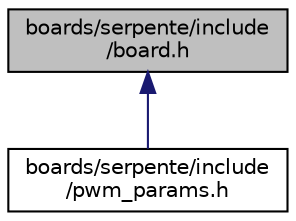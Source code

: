 digraph "boards/serpente/include/board.h"
{
 // LATEX_PDF_SIZE
  edge [fontname="Helvetica",fontsize="10",labelfontname="Helvetica",labelfontsize="10"];
  node [fontname="Helvetica",fontsize="10",shape=record];
  Node1 [label="boards/serpente/include\l/board.h",height=0.2,width=0.4,color="black", fillcolor="grey75", style="filled", fontcolor="black",tooltip="Support for the Serpente board."];
  Node1 -> Node2 [dir="back",color="midnightblue",fontsize="10",style="solid",fontname="Helvetica"];
  Node2 [label="boards/serpente/include\l/pwm_params.h",height=0.2,width=0.4,color="black", fillcolor="white", style="filled",URL="$serpente_2include_2pwm__params_8h.html",tooltip="Configuration of SAUL mapped PWM channels."];
}
